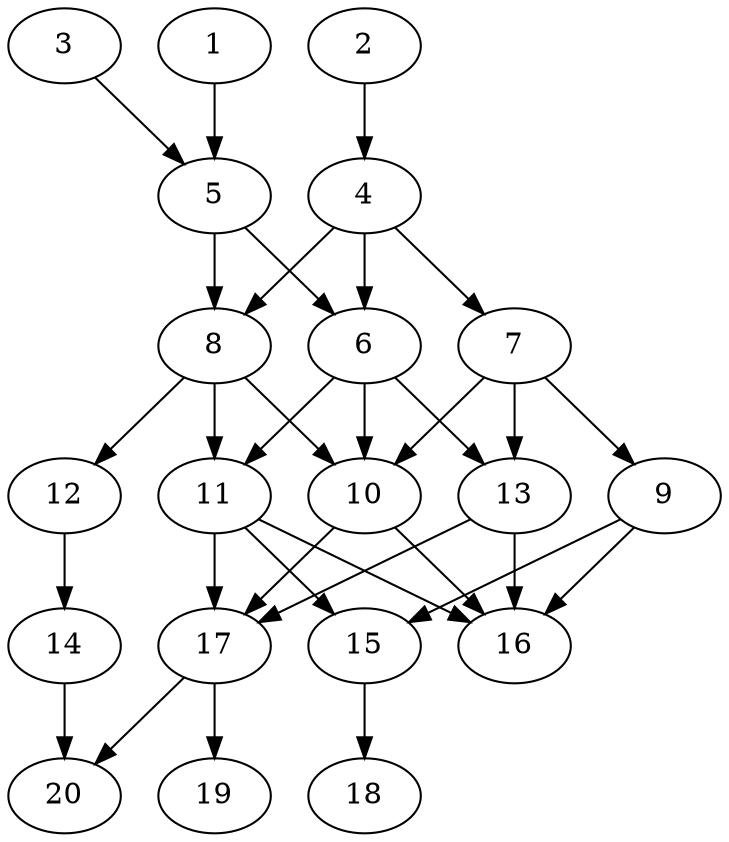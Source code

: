 // DAG automatically generated by daggen at Thu Oct  3 13:58:43 2019
// ./daggen --dot -n 20 --ccr 0.4 --fat 0.5 --regular 0.7 --density 0.7 --mindata 5242880 --maxdata 52428800 
digraph G {
  1 [size="62842880", alpha="0.20", expect_size="25137152"] 
  1 -> 5 [size ="25137152"]
  2 [size="20687360", alpha="0.09", expect_size="8274944"] 
  2 -> 4 [size ="8274944"]
  3 [size="54110720", alpha="0.19", expect_size="21644288"] 
  3 -> 5 [size ="21644288"]
  4 [size="25315840", alpha="0.08", expect_size="10126336"] 
  4 -> 6 [size ="10126336"]
  4 -> 7 [size ="10126336"]
  4 -> 8 [size ="10126336"]
  5 [size="112514560", alpha="0.16", expect_size="45005824"] 
  5 -> 6 [size ="45005824"]
  5 -> 8 [size ="45005824"]
  6 [size="22016000", alpha="0.07", expect_size="8806400"] 
  6 -> 10 [size ="8806400"]
  6 -> 11 [size ="8806400"]
  6 -> 13 [size ="8806400"]
  7 [size="84421120", alpha="0.12", expect_size="33768448"] 
  7 -> 9 [size ="33768448"]
  7 -> 10 [size ="33768448"]
  7 -> 13 [size ="33768448"]
  8 [size="97945600", alpha="0.17", expect_size="39178240"] 
  8 -> 10 [size ="39178240"]
  8 -> 11 [size ="39178240"]
  8 -> 12 [size ="39178240"]
  9 [size="99712000", alpha="0.17", expect_size="39884800"] 
  9 -> 15 [size ="39884800"]
  9 -> 16 [size ="39884800"]
  10 [size="29002240", alpha="0.15", expect_size="11600896"] 
  10 -> 16 [size ="11600896"]
  10 -> 17 [size ="11600896"]
  11 [size="80980480", alpha="0.17", expect_size="32392192"] 
  11 -> 15 [size ="32392192"]
  11 -> 16 [size ="32392192"]
  11 -> 17 [size ="32392192"]
  12 [size="80401920", alpha="0.04", expect_size="32160768"] 
  12 -> 14 [size ="32160768"]
  13 [size="16371200", alpha="0.09", expect_size="6548480"] 
  13 -> 16 [size ="6548480"]
  13 -> 17 [size ="6548480"]
  14 [size="127756800", alpha="0.06", expect_size="51102720"] 
  14 -> 20 [size ="51102720"]
  15 [size="57761280", alpha="0.03", expect_size="23104512"] 
  15 -> 18 [size ="23104512"]
  16 [size="36060160", alpha="0.15", expect_size="14424064"] 
  17 [size="79313920", alpha="0.19", expect_size="31725568"] 
  17 -> 19 [size ="31725568"]
  17 -> 20 [size ="31725568"]
  18 [size="34053120", alpha="0.05", expect_size="13621248"] 
  19 [size="15027200", alpha="0.18", expect_size="6010880"] 
  20 [size="116108800", alpha="0.10", expect_size="46443520"] 
}
